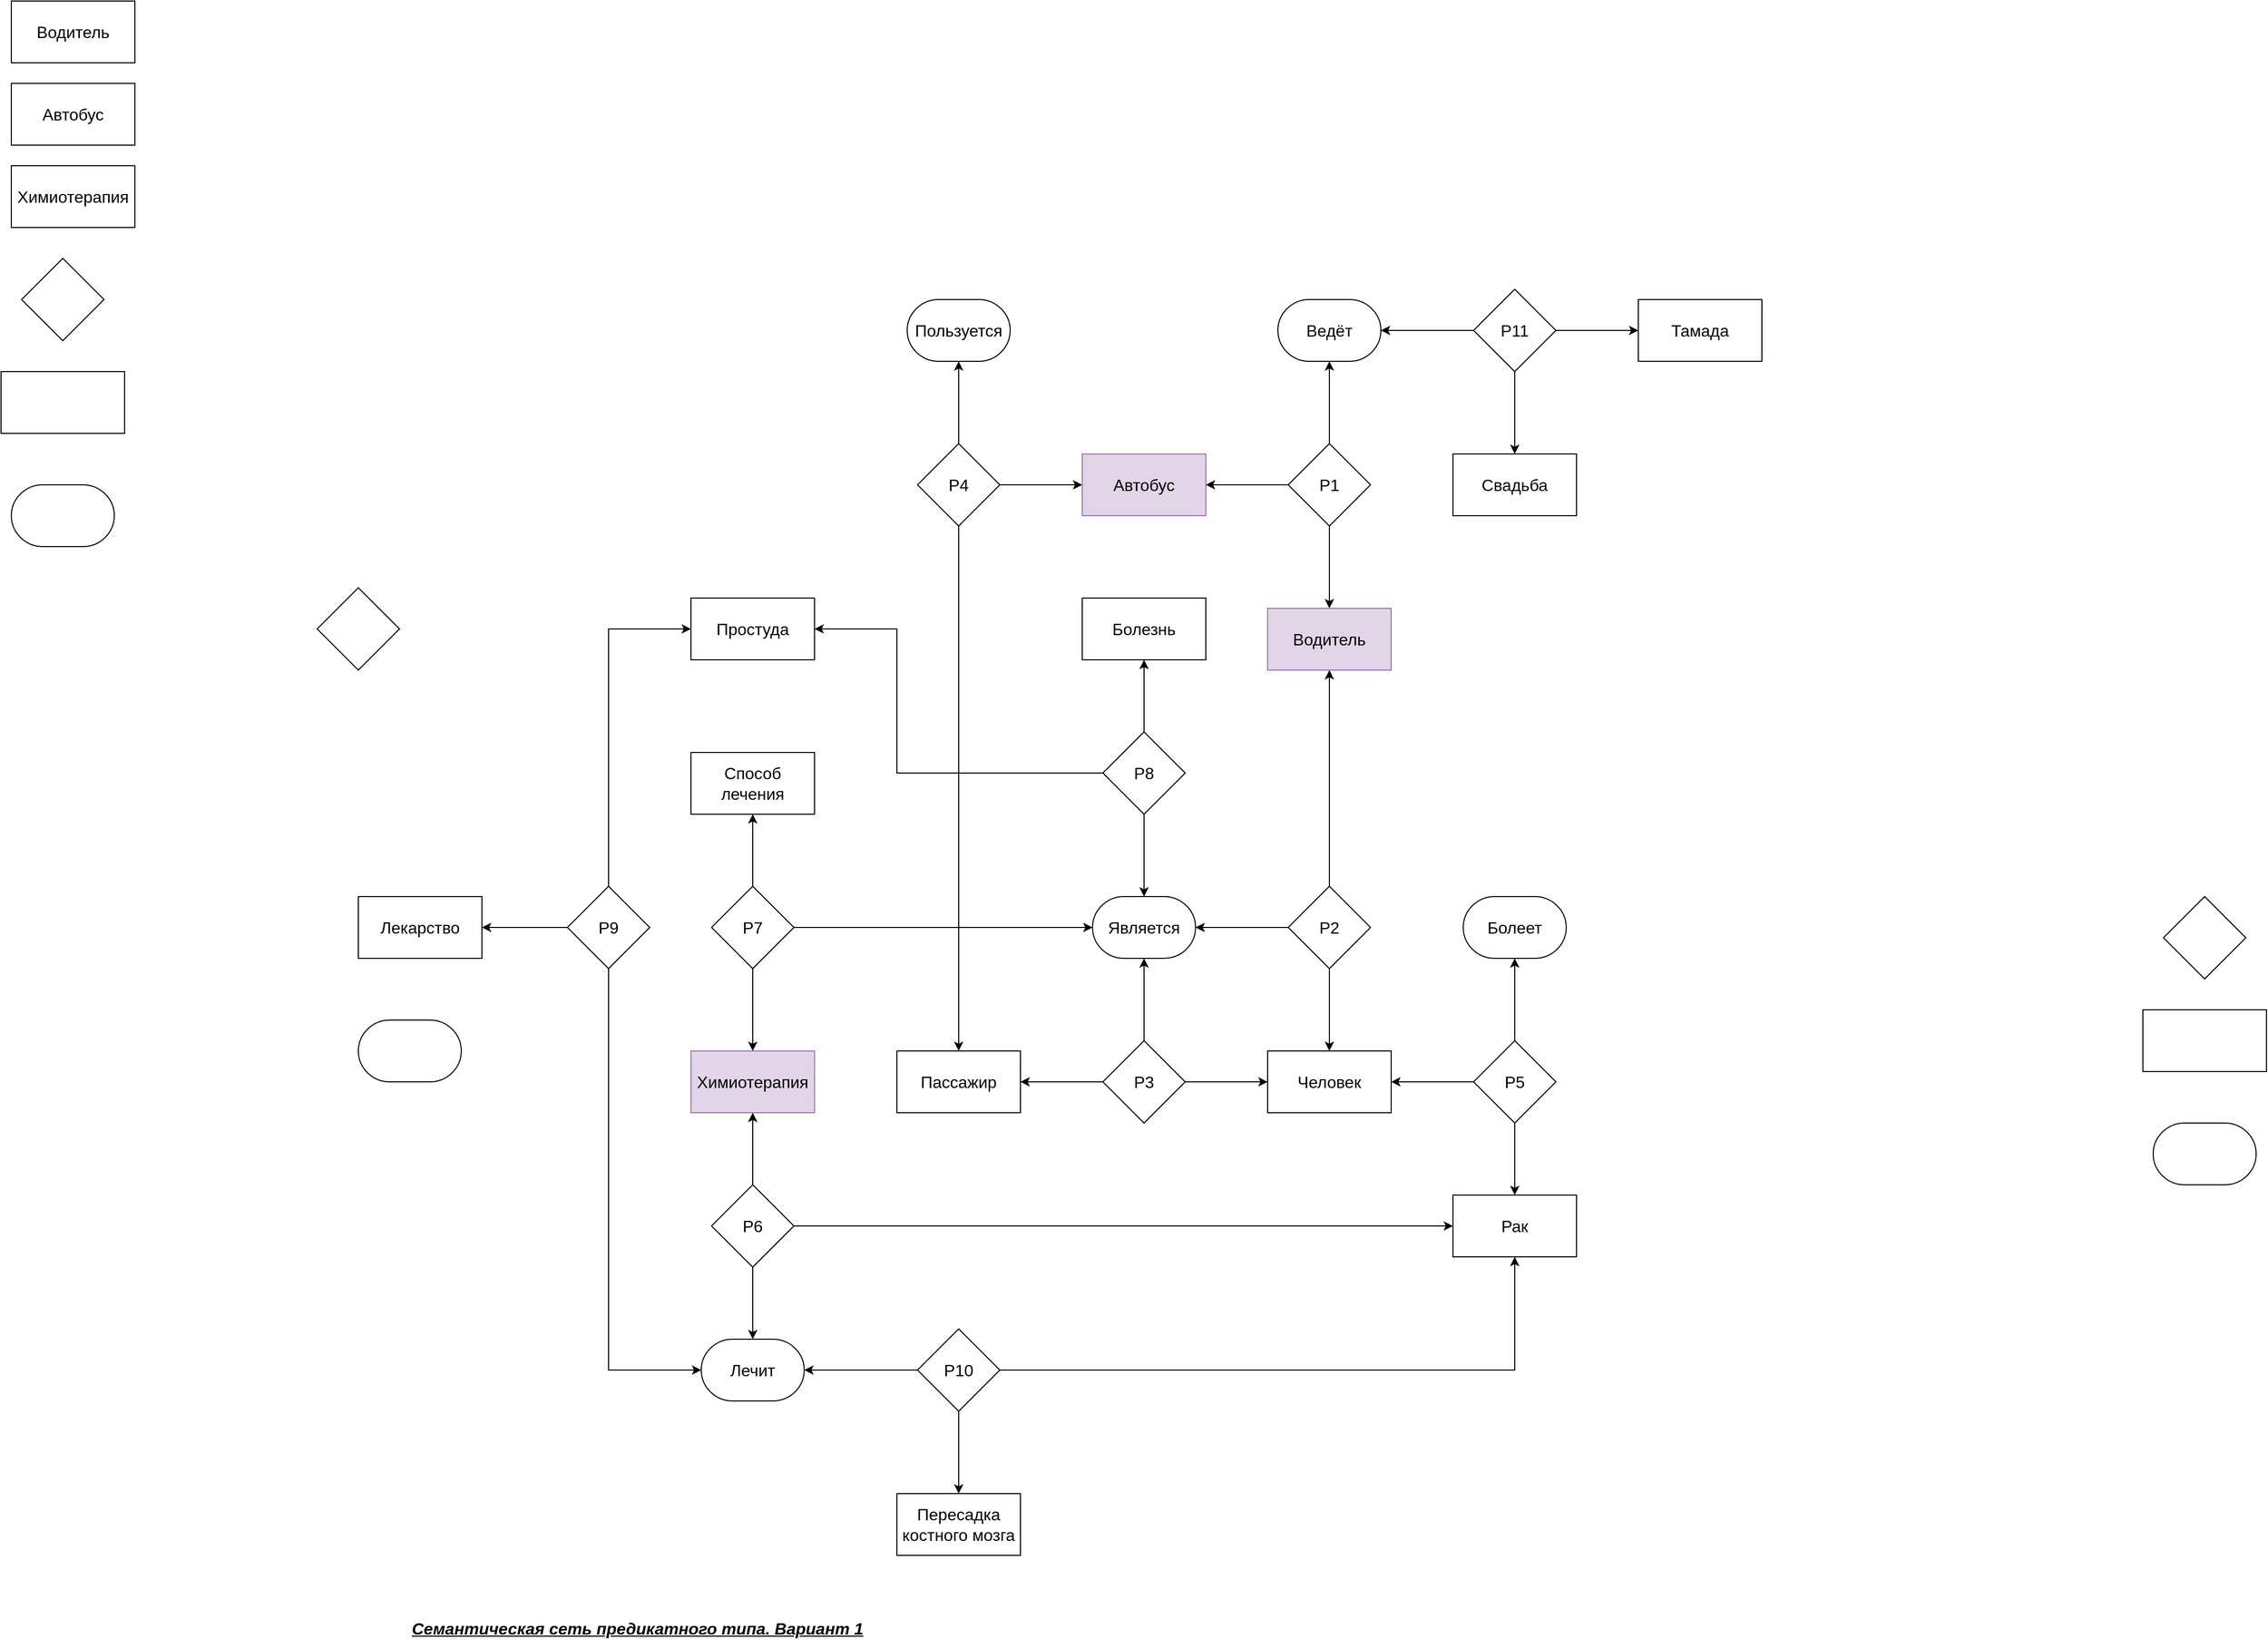 <mxfile type="github" version="12.0.2" pages="1"><diagram id="MdG7-HfaqBnEDaMUFADi" name="Page-1"><mxGraphModel grid="1" dx="1564" dy="932" gridSize="10" guides="1" tooltips="1" connect="1" arrows="1" fold="1" page="1" pageScale="1" pageWidth="2336" pageHeight="1654" math="0" shadow="0"><root><mxCell id="0"/><mxCell id="1" parent="0"/><mxCell id="vVSz3yDmgAqKjyrQH6h4-1" value="Водитель" parent="1" style="rounded=0;whiteSpace=wrap;html=1;fontSize=16;" vertex="1"><mxGeometry as="geometry" x="20" y="20" width="120" height="60"/></mxCell><mxCell id="vVSz3yDmgAqKjyrQH6h4-2" value="Автобус" parent="1" style="rounded=0;whiteSpace=wrap;html=1;fontSize=16;" vertex="1"><mxGeometry as="geometry" x="20" y="100" width="120" height="60"/></mxCell><mxCell id="vVSz3yDmgAqKjyrQH6h4-3" value="Химиотерапия" parent="1" style="rounded=0;whiteSpace=wrap;html=1;fontSize=16;" vertex="1"><mxGeometry as="geometry" x="20" y="180" width="120" height="60"/></mxCell><mxCell id="23sbL1pwcprmUJ3YnxOy-1" value="Семантическая сеть предикатного типа. Вариант 1" parent="1" style="text;html=1;resizable=0;points=[];autosize=1;align=left;verticalAlign=top;spacingTop=-4;fontSize=16;fontStyle=7" vertex="1"><mxGeometry as="geometry" x="407" y="1589" width="580" height="30"/></mxCell><mxCell id="RuxBEX5rn0aUxyI9NK6G-9" parent="1" style="edgeStyle=orthogonalEdgeStyle;rounded=0;orthogonalLoop=1;jettySize=auto;html=1;exitX=0;exitY=0.5;exitDx=0;exitDy=0;entryX=1;entryY=0.5;entryDx=0;entryDy=0;fontSize=16;" target="RuxBEX5rn0aUxyI9NK6G-2" source="RuxBEX5rn0aUxyI9NK6G-1" edge="1"><mxGeometry as="geometry" relative="1"/></mxCell><mxCell id="RuxBEX5rn0aUxyI9NK6G-10" parent="1" style="edgeStyle=orthogonalEdgeStyle;rounded=0;orthogonalLoop=1;jettySize=auto;html=1;exitX=0.5;exitY=1;exitDx=0;exitDy=0;entryX=0.5;entryY=0;entryDx=0;entryDy=0;fontSize=16;" target="RuxBEX5rn0aUxyI9NK6G-7" source="RuxBEX5rn0aUxyI9NK6G-1" edge="1"><mxGeometry as="geometry" relative="1"/></mxCell><mxCell id="RuxBEX5rn0aUxyI9NK6G-11" parent="1" style="edgeStyle=orthogonalEdgeStyle;rounded=0;orthogonalLoop=1;jettySize=auto;html=1;exitX=0.5;exitY=0;exitDx=0;exitDy=0;entryX=0.5;entryY=1;entryDx=0;entryDy=0;entryPerimeter=0;fontSize=16;" target="RuxBEX5rn0aUxyI9NK6G-3" source="RuxBEX5rn0aUxyI9NK6G-1" edge="1"><mxGeometry as="geometry" relative="1"><Array as="points"><mxPoint x="1300" y="390"/><mxPoint x="1300" y="390"/></Array></mxGeometry></mxCell><mxCell id="RuxBEX5rn0aUxyI9NK6G-1" value="Р1" parent="1" style="rhombus;whiteSpace=wrap;html=1;fontSize=16;" vertex="1"><mxGeometry as="geometry" x="1260" y="450" width="80" height="80"/></mxCell><mxCell id="RuxBEX5rn0aUxyI9NK6G-2" value="Автобус" parent="1" style="rounded=0;whiteSpace=wrap;html=1;fontSize=16;fillColor=#e1d5e7;strokeColor=#9673a6;" vertex="1"><mxGeometry as="geometry" x="1060" y="460" width="120" height="60"/></mxCell><mxCell id="RuxBEX5rn0aUxyI9NK6G-3" value="Ведёт" parent="1" style="strokeWidth=1;html=1;shape=mxgraph.flowchart.terminator;whiteSpace=wrap;fontSize=16;" vertex="1"><mxGeometry as="geometry" x="1250" y="310" width="100" height="60"/></mxCell><mxCell id="RuxBEX5rn0aUxyI9NK6G-4" value="" parent="1" style="rhombus;whiteSpace=wrap;html=1;fontSize=16;" vertex="1"><mxGeometry as="geometry" x="30" y="270" width="80" height="80"/></mxCell><mxCell id="RuxBEX5rn0aUxyI9NK6G-5" value="" parent="1" style="rounded=0;whiteSpace=wrap;html=1;fontSize=16;" vertex="1"><mxGeometry as="geometry" x="10" y="380" width="120" height="60"/></mxCell><mxCell id="RuxBEX5rn0aUxyI9NK6G-6" value="" parent="1" style="strokeWidth=1;html=1;shape=mxgraph.flowchart.terminator;whiteSpace=wrap;fontSize=16;" vertex="1"><mxGeometry as="geometry" x="20" y="490" width="100" height="60"/></mxCell><mxCell id="RuxBEX5rn0aUxyI9NK6G-7" value="Водитель" parent="1" style="rounded=0;whiteSpace=wrap;html=1;fontSize=16;fillColor=#e1d5e7;strokeColor=#9673a6;" vertex="1"><mxGeometry as="geometry" x="1240" y="610" width="120" height="60"/></mxCell><mxCell id="RuxBEX5rn0aUxyI9NK6G-14" parent="1" style="edgeStyle=orthogonalEdgeStyle;rounded=0;orthogonalLoop=1;jettySize=auto;html=1;exitX=0;exitY=0.5;exitDx=0;exitDy=0;entryX=1;entryY=0.5;entryDx=0;entryDy=0;entryPerimeter=0;fontSize=16;" target="RuxBEX5rn0aUxyI9NK6G-13" source="RuxBEX5rn0aUxyI9NK6G-12" edge="1"><mxGeometry as="geometry" relative="1"/></mxCell><mxCell id="RuxBEX5rn0aUxyI9NK6G-15" parent="1" style="edgeStyle=orthogonalEdgeStyle;rounded=0;orthogonalLoop=1;jettySize=auto;html=1;exitX=0.5;exitY=0;exitDx=0;exitDy=0;entryX=0.5;entryY=1;entryDx=0;entryDy=0;fontSize=16;" target="RuxBEX5rn0aUxyI9NK6G-7" source="RuxBEX5rn0aUxyI9NK6G-12" edge="1"><mxGeometry as="geometry" relative="1"/></mxCell><mxCell id="ugYi71QRtzRKsweFKnxb-10" parent="1" style="edgeStyle=orthogonalEdgeStyle;rounded=0;orthogonalLoop=1;jettySize=auto;html=1;exitX=0.5;exitY=1;exitDx=0;exitDy=0;entryX=0.5;entryY=0;entryDx=0;entryDy=0;" target="RuxBEX5rn0aUxyI9NK6G-16" source="RuxBEX5rn0aUxyI9NK6G-12" edge="1"><mxGeometry as="geometry" relative="1"/></mxCell><mxCell id="RuxBEX5rn0aUxyI9NK6G-12" value="Р2" parent="1" style="rhombus;whiteSpace=wrap;html=1;fontSize=16;" vertex="1"><mxGeometry as="geometry" x="1260" y="880" width="80" height="80"/></mxCell><mxCell id="RuxBEX5rn0aUxyI9NK6G-13" value="Является" parent="1" style="strokeWidth=1;html=1;shape=mxgraph.flowchart.terminator;whiteSpace=wrap;fontSize=16;" vertex="1"><mxGeometry as="geometry" x="1070" y="890" width="100" height="60"/></mxCell><mxCell id="RuxBEX5rn0aUxyI9NK6G-16" value="Человек" parent="1" style="rounded=0;whiteSpace=wrap;html=1;fontSize=16;" vertex="1"><mxGeometry as="geometry" x="1240" y="1040" width="120" height="60"/></mxCell><mxCell id="ugYi71QRtzRKsweFKnxb-25" parent="1" style="edgeStyle=orthogonalEdgeStyle;rounded=0;orthogonalLoop=1;jettySize=auto;html=1;exitX=0.5;exitY=1;exitDx=0;exitDy=0;entryX=0.5;entryY=0;entryDx=0;entryDy=0;" target="ugYi71QRtzRKsweFKnxb-2" source="ugYi71QRtzRKsweFKnxb-1" edge="1"><mxGeometry as="geometry" relative="1"/></mxCell><mxCell id="ugYi71QRtzRKsweFKnxb-26" parent="1" style="edgeStyle=orthogonalEdgeStyle;rounded=0;orthogonalLoop=1;jettySize=auto;html=1;exitX=0;exitY=0.5;exitDx=0;exitDy=0;entryX=1;entryY=0.5;entryDx=0;entryDy=0;" target="RuxBEX5rn0aUxyI9NK6G-16" source="ugYi71QRtzRKsweFKnxb-1" edge="1"><mxGeometry as="geometry" relative="1"/></mxCell><mxCell id="ugYi71QRtzRKsweFKnxb-27" parent="1" style="edgeStyle=orthogonalEdgeStyle;rounded=0;orthogonalLoop=1;jettySize=auto;html=1;exitX=0.5;exitY=0;exitDx=0;exitDy=0;entryX=0.5;entryY=1;entryDx=0;entryDy=0;entryPerimeter=0;" target="ugYi71QRtzRKsweFKnxb-3" source="ugYi71QRtzRKsweFKnxb-1" edge="1"><mxGeometry as="geometry" relative="1"/></mxCell><mxCell id="ugYi71QRtzRKsweFKnxb-1" value="Р5" parent="1" style="rhombus;whiteSpace=wrap;html=1;fontSize=16;" vertex="1"><mxGeometry as="geometry" x="1440" y="1030" width="80" height="80"/></mxCell><mxCell id="ugYi71QRtzRKsweFKnxb-2" value="Рак" parent="1" style="rounded=0;whiteSpace=wrap;html=1;fontSize=16;" vertex="1"><mxGeometry as="geometry" x="1420" y="1180" width="120" height="60"/></mxCell><mxCell id="ugYi71QRtzRKsweFKnxb-3" value="Болеет" parent="1" style="strokeWidth=1;html=1;shape=mxgraph.flowchart.terminator;whiteSpace=wrap;fontSize=16;" vertex="1"><mxGeometry as="geometry" x="1430" y="890" width="100" height="60"/></mxCell><mxCell id="ugYi71QRtzRKsweFKnxb-14" parent="1" style="edgeStyle=orthogonalEdgeStyle;rounded=0;orthogonalLoop=1;jettySize=auto;html=1;exitX=0.5;exitY=0;exitDx=0;exitDy=0;entryX=0.5;entryY=1;entryDx=0;entryDy=0;entryPerimeter=0;" target="RuxBEX5rn0aUxyI9NK6G-13" source="ugYi71QRtzRKsweFKnxb-4" edge="1"><mxGeometry as="geometry" relative="1"/></mxCell><mxCell id="ugYi71QRtzRKsweFKnxb-15" parent="1" style="edgeStyle=orthogonalEdgeStyle;rounded=0;orthogonalLoop=1;jettySize=auto;html=1;exitX=1;exitY=0.5;exitDx=0;exitDy=0;entryX=0;entryY=0.5;entryDx=0;entryDy=0;" target="RuxBEX5rn0aUxyI9NK6G-16" source="ugYi71QRtzRKsweFKnxb-4" edge="1"><mxGeometry as="geometry" relative="1"/></mxCell><mxCell id="ugYi71QRtzRKsweFKnxb-16" parent="1" style="edgeStyle=orthogonalEdgeStyle;rounded=0;orthogonalLoop=1;jettySize=auto;html=1;exitX=0;exitY=0.5;exitDx=0;exitDy=0;entryX=1;entryY=0.5;entryDx=0;entryDy=0;" target="ugYi71QRtzRKsweFKnxb-11" source="ugYi71QRtzRKsweFKnxb-4" edge="1"><mxGeometry as="geometry" relative="1"/></mxCell><mxCell id="ugYi71QRtzRKsweFKnxb-4" value="Р3" parent="1" style="rhombus;whiteSpace=wrap;html=1;fontSize=16;" vertex="1"><mxGeometry as="geometry" x="1080" y="1030" width="80" height="80"/></mxCell><mxCell id="ugYi71QRtzRKsweFKnxb-6" value="Пользуется" parent="1" style="strokeWidth=1;html=1;shape=mxgraph.flowchart.terminator;whiteSpace=wrap;fontSize=16;" vertex="1"><mxGeometry as="geometry" x="890" y="310" width="100" height="60"/></mxCell><mxCell id="ugYi71QRtzRKsweFKnxb-11" value="Пассажир" parent="1" style="rounded=0;whiteSpace=wrap;html=1;fontSize=16;" vertex="1"><mxGeometry as="geometry" x="880" y="1040" width="120" height="60"/></mxCell><mxCell id="ugYi71QRtzRKsweFKnxb-20" parent="1" style="edgeStyle=orthogonalEdgeStyle;rounded=0;orthogonalLoop=1;jettySize=auto;html=1;exitX=0.5;exitY=1;exitDx=0;exitDy=0;entryX=0.5;entryY=0;entryDx=0;entryDy=0;" target="ugYi71QRtzRKsweFKnxb-11" source="ugYi71QRtzRKsweFKnxb-17" edge="1"><mxGeometry as="geometry" relative="1"/></mxCell><mxCell id="ugYi71QRtzRKsweFKnxb-23" parent="1" style="edgeStyle=orthogonalEdgeStyle;rounded=0;orthogonalLoop=1;jettySize=auto;html=1;exitX=1;exitY=0.5;exitDx=0;exitDy=0;entryX=0;entryY=0.5;entryDx=0;entryDy=0;" target="RuxBEX5rn0aUxyI9NK6G-2" source="ugYi71QRtzRKsweFKnxb-17" edge="1"><mxGeometry as="geometry" relative="1"/></mxCell><mxCell id="ugYi71QRtzRKsweFKnxb-24" parent="1" style="edgeStyle=orthogonalEdgeStyle;rounded=0;orthogonalLoop=1;jettySize=auto;html=1;exitX=0.5;exitY=0;exitDx=0;exitDy=0;entryX=0.5;entryY=1;entryDx=0;entryDy=0;entryPerimeter=0;" target="ugYi71QRtzRKsweFKnxb-6" source="ugYi71QRtzRKsweFKnxb-17" edge="1"><mxGeometry as="geometry" relative="1"/></mxCell><mxCell id="ugYi71QRtzRKsweFKnxb-17" value="Р4" parent="1" style="rhombus;whiteSpace=wrap;html=1;fontSize=16;" vertex="1"><mxGeometry as="geometry" x="900" y="450" width="80" height="80"/></mxCell><mxCell id="Z3LmGhZKQQwMbP7OmK-l-32" parent="1" style="edgeStyle=orthogonalEdgeStyle;rounded=0;orthogonalLoop=1;jettySize=auto;html=1;exitX=0;exitY=0.5;exitDx=0;exitDy=0;entryX=1;entryY=0.5;entryDx=0;entryDy=0;entryPerimeter=0;" target="RuxBEX5rn0aUxyI9NK6G-3" source="ugYi71QRtzRKsweFKnxb-28" edge="1"><mxGeometry as="geometry" relative="1"/></mxCell><mxCell id="Z3LmGhZKQQwMbP7OmK-l-33" parent="1" style="edgeStyle=orthogonalEdgeStyle;rounded=0;orthogonalLoop=1;jettySize=auto;html=1;exitX=1;exitY=0.5;exitDx=0;exitDy=0;entryX=0;entryY=0.5;entryDx=0;entryDy=0;" target="Z3LmGhZKQQwMbP7OmK-l-31" source="ugYi71QRtzRKsweFKnxb-28" edge="1"><mxGeometry as="geometry" relative="1"/></mxCell><mxCell id="Z3LmGhZKQQwMbP7OmK-l-34" parent="1" style="edgeStyle=orthogonalEdgeStyle;rounded=0;orthogonalLoop=1;jettySize=auto;html=1;exitX=0.5;exitY=1;exitDx=0;exitDy=0;entryX=0.5;entryY=0;entryDx=0;entryDy=0;" target="Z3LmGhZKQQwMbP7OmK-l-30" source="ugYi71QRtzRKsweFKnxb-28" edge="1"><mxGeometry as="geometry" relative="1"/></mxCell><mxCell id="ugYi71QRtzRKsweFKnxb-28" value="Р11" parent="1" style="rhombus;whiteSpace=wrap;html=1;fontSize=16;" vertex="1"><mxGeometry as="geometry" x="1440" y="300" width="80" height="80"/></mxCell><mxCell id="ugYi71QRtzRKsweFKnxb-29" value="Болезнь" parent="1" style="rounded=0;whiteSpace=wrap;html=1;fontSize=16;" vertex="1"><mxGeometry as="geometry" x="1060" y="600" width="120" height="60"/></mxCell><mxCell id="ugYi71QRtzRKsweFKnxb-30" value="" parent="1" style="strokeWidth=1;html=1;shape=mxgraph.flowchart.terminator;whiteSpace=wrap;fontSize=16;" vertex="1"><mxGeometry as="geometry" x="357" y="1010" width="100" height="60"/></mxCell><mxCell id="ugYi71QRtzRKsweFKnxb-31" value="" parent="1" style="rhombus;whiteSpace=wrap;html=1;fontSize=16;" vertex="1"><mxGeometry as="geometry" x="2110" y="890" width="80" height="80"/></mxCell><mxCell id="ugYi71QRtzRKsweFKnxb-32" value="" parent="1" style="rounded=0;whiteSpace=wrap;html=1;fontSize=16;" vertex="1"><mxGeometry as="geometry" x="2090" y="1000" width="120" height="60"/></mxCell><mxCell id="ugYi71QRtzRKsweFKnxb-33" value="" parent="1" style="strokeWidth=1;html=1;shape=mxgraph.flowchart.terminator;whiteSpace=wrap;fontSize=16;" vertex="1"><mxGeometry as="geometry" x="2100" y="1110" width="100" height="60"/></mxCell><mxCell id="ugYi71QRtzRKsweFKnxb-38" parent="1" style="edgeStyle=orthogonalEdgeStyle;rounded=0;orthogonalLoop=1;jettySize=auto;html=1;exitX=1;exitY=0.5;exitDx=0;exitDy=0;entryX=0;entryY=0.5;entryDx=0;entryDy=0;" target="ugYi71QRtzRKsweFKnxb-2" source="ugYi71QRtzRKsweFKnxb-34" edge="1"><mxGeometry as="geometry" relative="1"/></mxCell><mxCell id="ugYi71QRtzRKsweFKnxb-39" parent="1" style="edgeStyle=orthogonalEdgeStyle;rounded=0;orthogonalLoop=1;jettySize=auto;html=1;exitX=0.5;exitY=1;exitDx=0;exitDy=0;entryX=0.5;entryY=0;entryDx=0;entryDy=0;entryPerimeter=0;" target="ugYi71QRtzRKsweFKnxb-36" source="ugYi71QRtzRKsweFKnxb-34" edge="1"><mxGeometry as="geometry" relative="1"/></mxCell><mxCell id="ugYi71QRtzRKsweFKnxb-40" parent="1" style="edgeStyle=orthogonalEdgeStyle;rounded=0;orthogonalLoop=1;jettySize=auto;html=1;exitX=0.5;exitY=0;exitDx=0;exitDy=0;entryX=0.5;entryY=1;entryDx=0;entryDy=0;" target="ugYi71QRtzRKsweFKnxb-35" source="ugYi71QRtzRKsweFKnxb-34" edge="1"><mxGeometry as="geometry" relative="1"><Array as="points"><mxPoint x="740" y="1170"/></Array></mxGeometry></mxCell><mxCell id="ugYi71QRtzRKsweFKnxb-34" value="Р6" parent="1" style="rhombus;whiteSpace=wrap;html=1;fontSize=16;" vertex="1"><mxGeometry as="geometry" x="700" y="1170" width="80" height="80"/></mxCell><mxCell id="ugYi71QRtzRKsweFKnxb-35" value="Химиотерапия" parent="1" style="rounded=0;whiteSpace=wrap;html=1;fontSize=16;fillColor=#e1d5e7;strokeColor=#9673a6;" vertex="1"><mxGeometry as="geometry" x="680" y="1040" width="120" height="60"/></mxCell><mxCell id="ugYi71QRtzRKsweFKnxb-36" value="Лечит" parent="1" style="strokeWidth=1;html=1;shape=mxgraph.flowchart.terminator;whiteSpace=wrap;fontSize=16;" vertex="1"><mxGeometry as="geometry" x="690" y="1320" width="100" height="60"/></mxCell><mxCell id="Z3LmGhZKQQwMbP7OmK-l-2" parent="1" style="edgeStyle=orthogonalEdgeStyle;rounded=0;orthogonalLoop=1;jettySize=auto;html=1;exitX=1;exitY=0.5;exitDx=0;exitDy=0;entryX=0;entryY=0.5;entryDx=0;entryDy=0;entryPerimeter=0;" target="RuxBEX5rn0aUxyI9NK6G-13" source="Z3LmGhZKQQwMbP7OmK-l-1" edge="1"><mxGeometry as="geometry" relative="1"/></mxCell><mxCell id="Z3LmGhZKQQwMbP7OmK-l-3" parent="1" style="edgeStyle=orthogonalEdgeStyle;rounded=0;orthogonalLoop=1;jettySize=auto;html=1;exitX=0.5;exitY=1;exitDx=0;exitDy=0;entryX=0.5;entryY=0;entryDx=0;entryDy=0;" target="ugYi71QRtzRKsweFKnxb-35" source="Z3LmGhZKQQwMbP7OmK-l-1" edge="1"><mxGeometry as="geometry" relative="1"/></mxCell><mxCell id="Z3LmGhZKQQwMbP7OmK-l-5" parent="1" style="edgeStyle=orthogonalEdgeStyle;rounded=0;orthogonalLoop=1;jettySize=auto;html=1;exitX=0.5;exitY=0;exitDx=0;exitDy=0;entryX=0.5;entryY=1;entryDx=0;entryDy=0;" target="Z3LmGhZKQQwMbP7OmK-l-4" source="Z3LmGhZKQQwMbP7OmK-l-1" edge="1"><mxGeometry as="geometry" relative="1"/></mxCell><mxCell id="Z3LmGhZKQQwMbP7OmK-l-1" value="Р7" parent="1" style="rhombus;whiteSpace=wrap;html=1;fontSize=16;" vertex="1"><mxGeometry as="geometry" x="700" y="880" width="80" height="80"/></mxCell><mxCell id="Z3LmGhZKQQwMbP7OmK-l-4" value="Способ лечения" parent="1" style="rounded=0;whiteSpace=wrap;html=1;fontSize=16;" vertex="1"><mxGeometry as="geometry" x="680" y="750" width="120" height="60"/></mxCell><mxCell id="Z3LmGhZKQQwMbP7OmK-l-6" value="Простуда" parent="1" style="rounded=0;whiteSpace=wrap;html=1;fontSize=16;" vertex="1"><mxGeometry as="geometry" x="680" y="600" width="120" height="60"/></mxCell><mxCell id="Z3LmGhZKQQwMbP7OmK-l-10" parent="1" style="edgeStyle=orthogonalEdgeStyle;rounded=0;orthogonalLoop=1;jettySize=auto;html=1;exitX=0.5;exitY=1;exitDx=0;exitDy=0;entryX=0.5;entryY=0;entryDx=0;entryDy=0;entryPerimeter=0;" target="RuxBEX5rn0aUxyI9NK6G-13" source="Z3LmGhZKQQwMbP7OmK-l-7" edge="1"><mxGeometry as="geometry" relative="1"/></mxCell><mxCell id="Z3LmGhZKQQwMbP7OmK-l-18" parent="1" style="edgeStyle=orthogonalEdgeStyle;rounded=0;orthogonalLoop=1;jettySize=auto;html=1;exitX=0.5;exitY=0;exitDx=0;exitDy=0;entryX=0.5;entryY=1;entryDx=0;entryDy=0;" target="ugYi71QRtzRKsweFKnxb-29" source="Z3LmGhZKQQwMbP7OmK-l-7" edge="1"><mxGeometry as="geometry" relative="1"/></mxCell><mxCell id="Z3LmGhZKQQwMbP7OmK-l-19" parent="1" style="edgeStyle=orthogonalEdgeStyle;rounded=0;orthogonalLoop=1;jettySize=auto;html=1;exitX=0;exitY=0.5;exitDx=0;exitDy=0;entryX=1;entryY=0.5;entryDx=0;entryDy=0;" target="Z3LmGhZKQQwMbP7OmK-l-6" source="Z3LmGhZKQQwMbP7OmK-l-7" edge="1"><mxGeometry as="geometry" relative="1"><Array as="points"><mxPoint x="880" y="770"/><mxPoint x="880" y="630"/></Array></mxGeometry></mxCell><mxCell id="Z3LmGhZKQQwMbP7OmK-l-7" value="Р8" parent="1" style="rhombus;whiteSpace=wrap;html=1;fontSize=16;" vertex="1"><mxGeometry as="geometry" x="1080" y="730" width="80" height="80"/></mxCell><mxCell id="Z3LmGhZKQQwMbP7OmK-l-14" value="Лекарство" parent="1" style="rounded=0;whiteSpace=wrap;html=1;fontSize=16;" vertex="1"><mxGeometry as="geometry" x="357" y="890" width="120" height="60"/></mxCell><mxCell id="Z3LmGhZKQQwMbP7OmK-l-15" value="" parent="1" style="rhombus;whiteSpace=wrap;html=1;fontSize=16;" vertex="1"><mxGeometry as="geometry" x="317" y="590" width="80" height="80"/></mxCell><mxCell id="Z3LmGhZKQQwMbP7OmK-l-21" parent="1" style="edgeStyle=orthogonalEdgeStyle;rounded=0;orthogonalLoop=1;jettySize=auto;html=1;exitX=0.5;exitY=0;exitDx=0;exitDy=0;entryX=0;entryY=0.5;entryDx=0;entryDy=0;" target="Z3LmGhZKQQwMbP7OmK-l-6" source="Z3LmGhZKQQwMbP7OmK-l-20" edge="1"><mxGeometry as="geometry" relative="1"/></mxCell><mxCell id="Z3LmGhZKQQwMbP7OmK-l-22" parent="1" style="edgeStyle=orthogonalEdgeStyle;rounded=0;orthogonalLoop=1;jettySize=auto;html=1;exitX=0.5;exitY=1;exitDx=0;exitDy=0;entryX=0;entryY=0.5;entryDx=0;entryDy=0;entryPerimeter=0;" target="ugYi71QRtzRKsweFKnxb-36" source="Z3LmGhZKQQwMbP7OmK-l-20" edge="1"><mxGeometry as="geometry" relative="1"/></mxCell><mxCell id="Z3LmGhZKQQwMbP7OmK-l-23" parent="1" style="edgeStyle=orthogonalEdgeStyle;rounded=0;orthogonalLoop=1;jettySize=auto;html=1;exitX=0;exitY=0.5;exitDx=0;exitDy=0;entryX=1;entryY=0.5;entryDx=0;entryDy=0;" target="Z3LmGhZKQQwMbP7OmK-l-14" source="Z3LmGhZKQQwMbP7OmK-l-20" edge="1"><mxGeometry as="geometry" relative="1"/></mxCell><mxCell id="Z3LmGhZKQQwMbP7OmK-l-20" value="Р9" parent="1" style="rhombus;whiteSpace=wrap;html=1;fontSize=16;" vertex="1"><mxGeometry as="geometry" x="560" y="880" width="80" height="80"/></mxCell><mxCell id="Z3LmGhZKQQwMbP7OmK-l-26" parent="1" style="edgeStyle=orthogonalEdgeStyle;rounded=0;orthogonalLoop=1;jettySize=auto;html=1;exitX=0;exitY=0.5;exitDx=0;exitDy=0;entryX=1;entryY=0.5;entryDx=0;entryDy=0;entryPerimeter=0;" target="ugYi71QRtzRKsweFKnxb-36" source="Z3LmGhZKQQwMbP7OmK-l-24" edge="1"><mxGeometry as="geometry" relative="1"/></mxCell><mxCell id="Z3LmGhZKQQwMbP7OmK-l-28" parent="1" style="edgeStyle=orthogonalEdgeStyle;rounded=0;orthogonalLoop=1;jettySize=auto;html=1;exitX=0.5;exitY=1;exitDx=0;exitDy=0;entryX=0.5;entryY=0;entryDx=0;entryDy=0;" target="Z3LmGhZKQQwMbP7OmK-l-27" source="Z3LmGhZKQQwMbP7OmK-l-24" edge="1"><mxGeometry as="geometry" relative="1"/></mxCell><mxCell id="Z3LmGhZKQQwMbP7OmK-l-29" parent="1" style="edgeStyle=orthogonalEdgeStyle;rounded=0;orthogonalLoop=1;jettySize=auto;html=1;exitX=1;exitY=0.5;exitDx=0;exitDy=0;entryX=0.5;entryY=1;entryDx=0;entryDy=0;" target="ugYi71QRtzRKsweFKnxb-2" source="Z3LmGhZKQQwMbP7OmK-l-24" edge="1"><mxGeometry as="geometry" relative="1"/></mxCell><mxCell id="Z3LmGhZKQQwMbP7OmK-l-24" value="Р10" parent="1" style="rhombus;whiteSpace=wrap;html=1;fontSize=16;" vertex="1"><mxGeometry as="geometry" x="900" y="1310" width="80" height="80"/></mxCell><mxCell id="Z3LmGhZKQQwMbP7OmK-l-27" value="Пересадка костного мозга" parent="1" style="rounded=0;whiteSpace=wrap;html=1;fontSize=16;" vertex="1"><mxGeometry as="geometry" x="880" y="1470" width="120" height="60"/></mxCell><mxCell id="Z3LmGhZKQQwMbP7OmK-l-30" value="Свадьба" parent="1" style="rounded=0;whiteSpace=wrap;html=1;fontSize=16;" vertex="1"><mxGeometry as="geometry" x="1420" y="460" width="120" height="60"/></mxCell><mxCell id="Z3LmGhZKQQwMbP7OmK-l-31" value="Тамада" parent="1" style="rounded=0;whiteSpace=wrap;html=1;fontSize=16;" vertex="1"><mxGeometry as="geometry" x="1600" y="310" width="120" height="60"/></mxCell></root></mxGraphModel></diagram></mxfile>